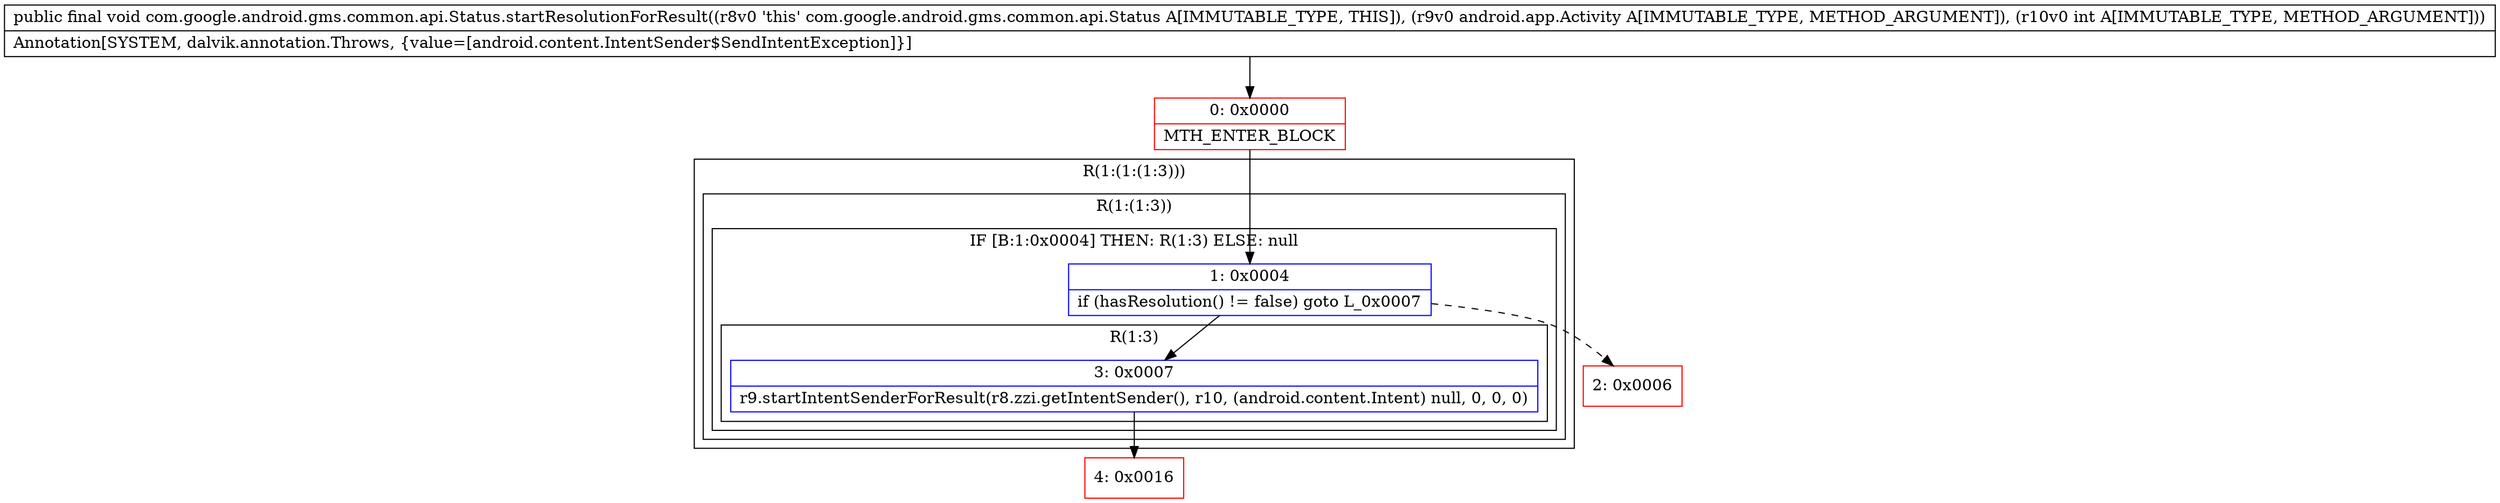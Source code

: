 digraph "CFG forcom.google.android.gms.common.api.Status.startResolutionForResult(Landroid\/app\/Activity;I)V" {
subgraph cluster_Region_629590400 {
label = "R(1:(1:(1:3)))";
node [shape=record,color=blue];
subgraph cluster_Region_1874252637 {
label = "R(1:(1:3))";
node [shape=record,color=blue];
subgraph cluster_IfRegion_817485648 {
label = "IF [B:1:0x0004] THEN: R(1:3) ELSE: null";
node [shape=record,color=blue];
Node_1 [shape=record,label="{1\:\ 0x0004|if (hasResolution() != false) goto L_0x0007\l}"];
subgraph cluster_Region_1951563035 {
label = "R(1:3)";
node [shape=record,color=blue];
Node_3 [shape=record,label="{3\:\ 0x0007|r9.startIntentSenderForResult(r8.zzi.getIntentSender(), r10, (android.content.Intent) null, 0, 0, 0)\l}"];
}
}
}
}
Node_0 [shape=record,color=red,label="{0\:\ 0x0000|MTH_ENTER_BLOCK\l}"];
Node_2 [shape=record,color=red,label="{2\:\ 0x0006}"];
Node_4 [shape=record,color=red,label="{4\:\ 0x0016}"];
MethodNode[shape=record,label="{public final void com.google.android.gms.common.api.Status.startResolutionForResult((r8v0 'this' com.google.android.gms.common.api.Status A[IMMUTABLE_TYPE, THIS]), (r9v0 android.app.Activity A[IMMUTABLE_TYPE, METHOD_ARGUMENT]), (r10v0 int A[IMMUTABLE_TYPE, METHOD_ARGUMENT]))  | Annotation[SYSTEM, dalvik.annotation.Throws, \{value=[android.content.IntentSender$SendIntentException]\}]\l}"];
MethodNode -> Node_0;
Node_1 -> Node_2[style=dashed];
Node_1 -> Node_3;
Node_3 -> Node_4;
Node_0 -> Node_1;
}

